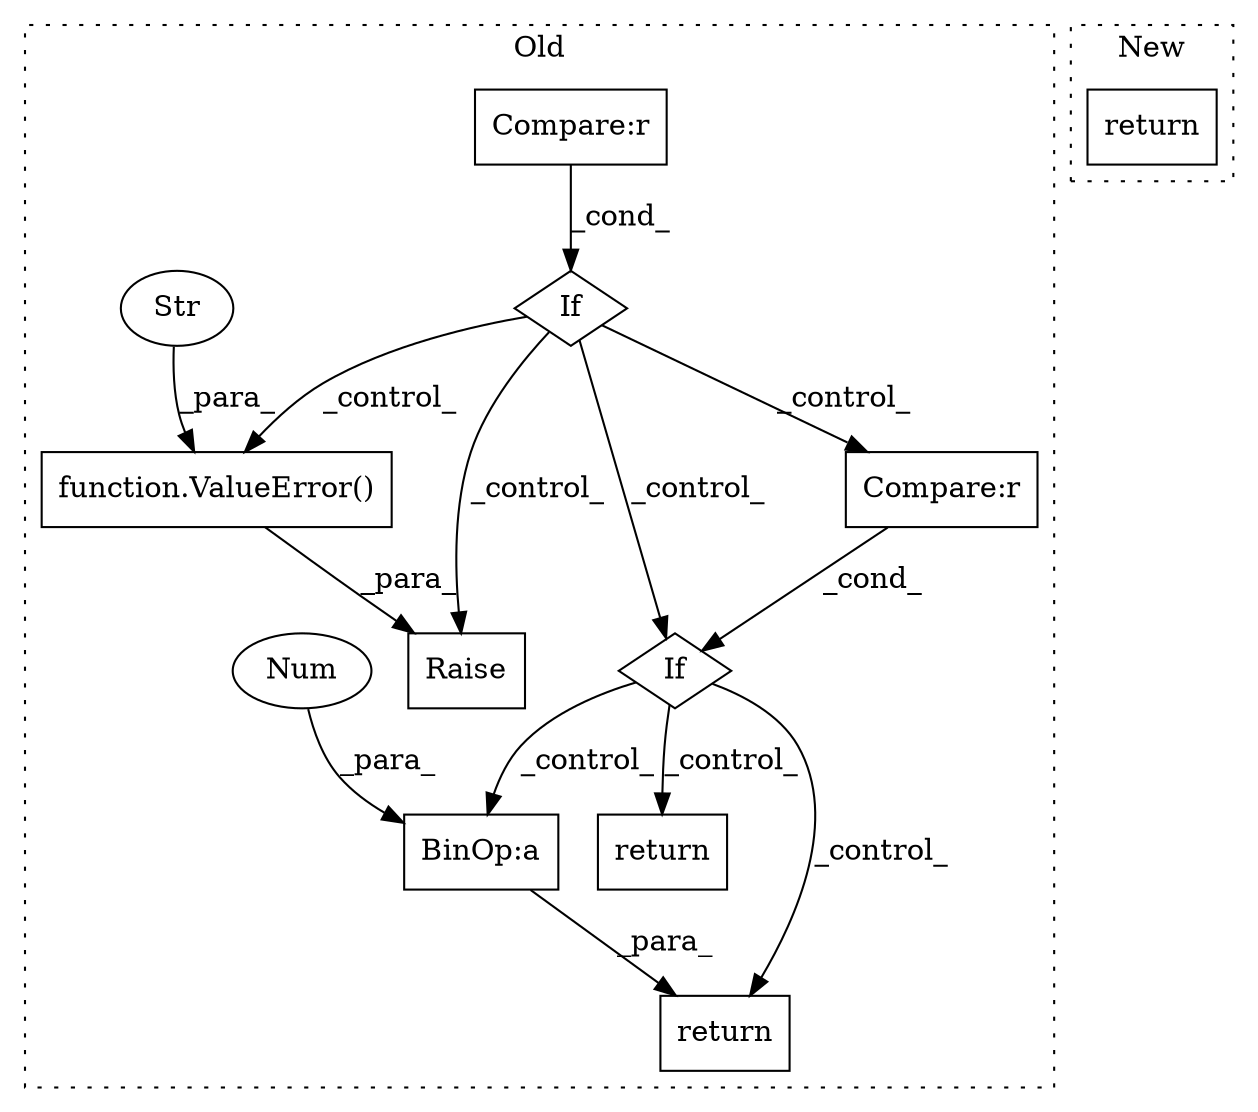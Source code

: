 digraph G {
subgraph cluster0 {
1 [label="Raise" a="91" s="1805" l="6" shape="box"];
3 [label="If" a="96" s="1784" l="3" shape="diamond"];
4 [label="Compare:r" a="40" s="1787" l="8" shape="box"];
5 [label="return" a="93" s="1915" l="7" shape="box"];
6 [label="function.ValueError()" a="75" s="1811,1861" l="11,1" shape="box"];
7 [label="Str" a="66" s="1822" l="39" shape="ellipse"];
8 [label="return" a="93" s="1901" l="7" shape="box"];
9 [label="If" a="96" s="1868" l="3" shape="diamond"];
10 [label="Compare:r" a="40" s="1871" l="20" shape="box"];
11 [label="BinOp:a" a="82" s="1932" l="3" shape="box"];
12 [label="Num" a="76" s="1930" l="2" shape="ellipse"];
label = "Old";
style="dotted";
}
subgraph cluster1 {
2 [label="return" a="93" s="3495" l="7" shape="box"];
label = "New";
style="dotted";
}
3 -> 9 [label="_control_"];
3 -> 10 [label="_control_"];
3 -> 6 [label="_control_"];
3 -> 1 [label="_control_"];
4 -> 3 [label="_cond_"];
6 -> 1 [label="_para_"];
7 -> 6 [label="_para_"];
9 -> 11 [label="_control_"];
9 -> 5 [label="_control_"];
9 -> 8 [label="_control_"];
10 -> 9 [label="_cond_"];
11 -> 5 [label="_para_"];
12 -> 11 [label="_para_"];
}